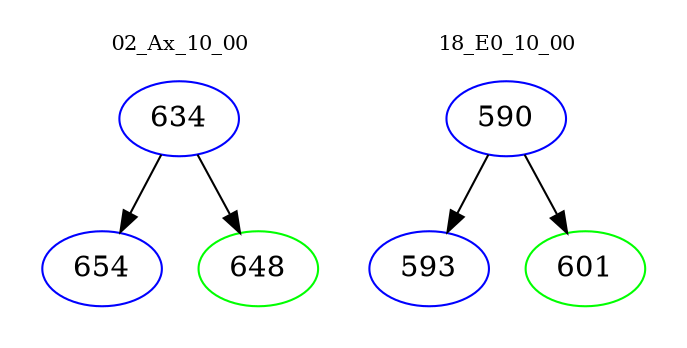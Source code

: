 digraph{
subgraph cluster_0 {
color = white
label = "02_Ax_10_00";
fontsize=10;
T0_634 [label="634", color="blue"]
T0_634 -> T0_654 [color="black"]
T0_654 [label="654", color="blue"]
T0_634 -> T0_648 [color="black"]
T0_648 [label="648", color="green"]
}
subgraph cluster_1 {
color = white
label = "18_E0_10_00";
fontsize=10;
T1_590 [label="590", color="blue"]
T1_590 -> T1_593 [color="black"]
T1_593 [label="593", color="blue"]
T1_590 -> T1_601 [color="black"]
T1_601 [label="601", color="green"]
}
}
